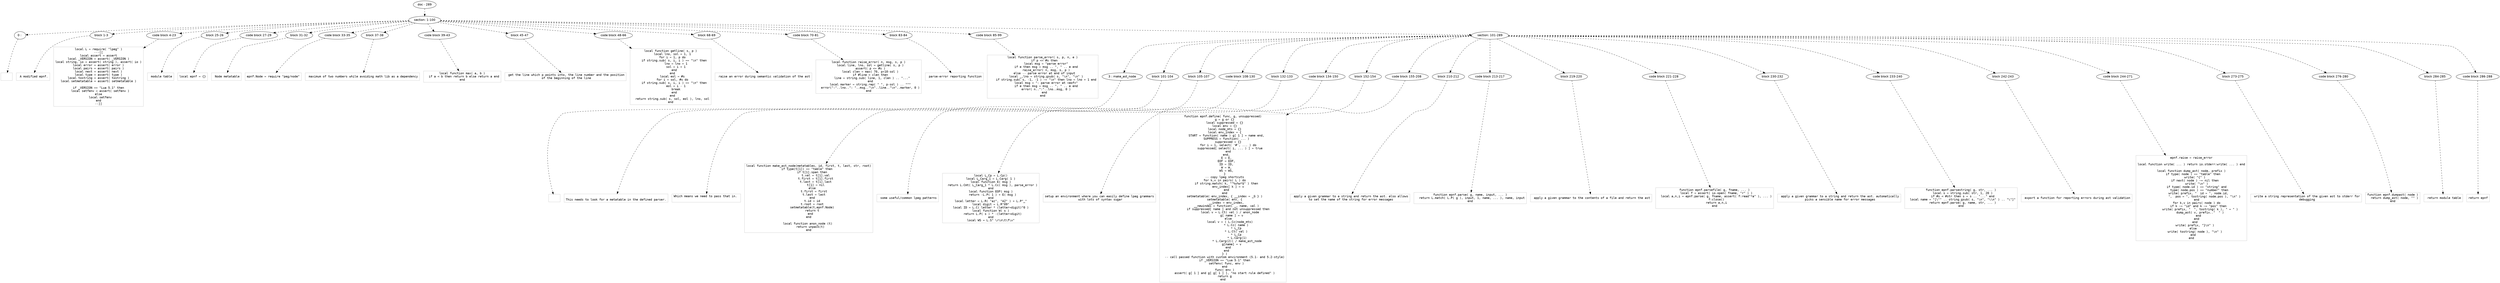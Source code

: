 digraph hierarchy {

node [fontname=Helvetica]
edge [style=dashed]

doc_0 [label="doc - 289"]


doc_0 -> { section_1}
{rank=same; section_1}

section_1 [label="section: 1-100"]


section_1 -> { header_2 block_3 codeblock_4 block_5 codeblock_6 block_7 codeblock_8 block_9 codeblock_10 block_11 codeblock_12 block_13 codeblock_14 block_15 codeblock_16 section_17}
{rank=same; header_2 block_3 codeblock_4 block_5 codeblock_6 block_7 codeblock_8 block_9 codeblock_10 block_11 codeblock_12 block_13 codeblock_14 block_15 codeblock_16 section_17}

header_2 [label="0 : "]

block_3 [label="block 1-3"]

codeblock_4 [label="code block 4-23"]

block_5 [label="block 25-26"]

codeblock_6 [label="code block 27-29"]

block_7 [label="block 31-32"]

codeblock_8 [label="code block 33-35"]

block_9 [label="block 37-38"]

codeblock_10 [label="code block 39-43"]

block_11 [label="block 45-47"]

codeblock_12 [label="code block 48-66"]

block_13 [label="block 68-69"]

codeblock_14 [label="code block 70-81"]

block_15 [label="block 83-84"]

codeblock_16 [label="code block 85-99"]

section_17 [label="section: 101-289"]


header_2 -> leaf_18
leaf_18  [color=Gray,shape=rectangle,fontname=Inconsolata,label=""]
block_3 -> leaf_19
leaf_19  [color=Gray,shape=rectangle,fontname=Inconsolata,label=" A modified epnf.
"]
codeblock_4 -> leaf_20
leaf_20  [color=Gray,shape=rectangle,fontname=Inconsolata,label="local L = require( \"lpeg\" )
---[[
local assert = assert
local _VERSION = assert( _VERSION )
local string, io = assert( string ), assert( io )
local error = assert( error )
local pairs = assert( pairs )
local next = assert( next )
local type = assert( type )
local tostring = assert( tostring )
local setmetatable = assert( setmetatable )

if _VERSION == \"Lua 5.1\" then
  local setfenv = assert( setfenv )
else
  local setfenv
end
--]]"]
block_5 -> leaf_21
leaf_21  [color=Gray,shape=rectangle,fontname=Inconsolata,label=" module table
"]
codeblock_6 -> leaf_22
leaf_22  [color=Gray,shape=rectangle,fontname=Inconsolata,label="local epnf = {}"]
block_7 -> leaf_23
leaf_23  [color=Gray,shape=rectangle,fontname=Inconsolata,label=" Node metatable
"]
codeblock_8 -> leaf_24
leaf_24  [color=Gray,shape=rectangle,fontname=Inconsolata,label="epnf.Node = require \"peg/node\""]
block_9 -> leaf_25
leaf_25  [color=Gray,shape=rectangle,fontname=Inconsolata,label=" maximum of two numbers while avoiding math lib as a dependency
"]
codeblock_10 -> leaf_26
leaf_26  [color=Gray,shape=rectangle,fontname=Inconsolata,label="local function max( a, b )
  if a < b then return b else return a end
end"]
block_11 -> leaf_27
leaf_27  [color=Gray,shape=rectangle,fontname=Inconsolata,label=" get the line which p points into, the line number and the position
 of the beginning of the line
"]
codeblock_12 -> leaf_28
leaf_28  [color=Gray,shape=rectangle,fontname=Inconsolata,label="local function getline( s, p )
  local lno, sol = 1, 1
  for i = 1, p do
    if string.sub( s, i, i ) == \"\\n\" then
      lno = lno + 1
      sol = i + 1
    end
  end
  local eol = #s
  for i = sol, #s do
    if string.sub( s, i, i ) == \"\\n\" then
      eol = i - 1
      break
    end
  end
  return string.sub( s, sol, eol ), lno, sol
end"]
block_13 -> leaf_29
leaf_29  [color=Gray,shape=rectangle,fontname=Inconsolata,label=" raise an error during semantic validation of the ast
"]
codeblock_14 -> leaf_30
leaf_30  [color=Gray,shape=rectangle,fontname=Inconsolata,label="local function raise_error( n, msg, s, p )
  local line, lno, sol = getline( s, p )
  assert( p <= #s )
  local clen = max( 70, p+10-sol )
  if #line > clen then
    line = string.sub( line, 1, clen ) .. \"...\"
  end
  local marker = string.rep( \" \", p-sol ) .. \"^\"
  error(\":\"..lno..\": \"..msg..\"\\n\"..line..\"\\n\"..marker, 0 )
end"]
block_15 -> leaf_31
leaf_31  [color=Gray,shape=rectangle,fontname=Inconsolata,label=" parse-error reporting function
"]
codeblock_16 -> leaf_32
leaf_32  [color=Gray,shape=rectangle,fontname=Inconsolata,label="local function parse_error( s, p, n, e )
  if p <= #s then
    local msg = \"parse error\"
    if e then msg = msg .. \", \" .. e end
    raise_error( n, msg, s, p )
  else -- parse error at end of input
    local _,lno = string.gsub( s, \"\\n\", \"\\n\" )
    if string.sub( s, -1, -1 ) ~= \"\\n\" then lno = lno + 1 end
    local msg = \": parse error at <eof>\"
    if e then msg = msg .. \", \" .. e end
    error( n..\":\"..lno..msg, 0 )
  end
end"]
section_17 -> { header_33 block_34 block_35 codeblock_36 block_37 codeblock_38 block_39 codeblock_40 block_41 codeblock_42 block_43 codeblock_44 block_45 codeblock_46 block_47 codeblock_48 block_49 codeblock_50 block_51 codeblock_52}
{rank=same; header_33 block_34 block_35 codeblock_36 block_37 codeblock_38 block_39 codeblock_40 block_41 codeblock_42 block_43 codeblock_44 block_45 codeblock_46 block_47 codeblock_48 block_49 codeblock_50 block_51 codeblock_52}

header_33 [label="3 : make_ast_node"]

block_34 [label="block 101-104"]

block_35 [label="block 105-107"]

codeblock_36 [label="code block 108-130"]

block_37 [label="block 132-133"]

codeblock_38 [label="code block 134-150"]

block_39 [label="block 152-154"]

codeblock_40 [label="code block 155-208"]

block_41 [label="block 210-212"]

codeblock_42 [label="code block 213-217"]

block_43 [label="block 219-220"]

codeblock_44 [label="code block 221-228"]

block_45 [label="block 230-232"]

codeblock_46 [label="code block 233-240"]

block_47 [label="block 242-243"]

codeblock_48 [label="code block 244-271"]

block_49 [label="block 273-275"]

codeblock_50 [label="code block 276-280"]

block_51 [label="block 284-285"]

codeblock_52 [label="code block 286-288"]


header_33 -> leaf_53
leaf_53  [color=Gray,shape=rectangle,fontname=Inconsolata,label=""]
block_34 -> leaf_54
leaf_54  [color=Gray,shape=rectangle,fontname=Inconsolata,label="
This needs to look for a metatable in the defined parser.
"]
block_35 -> leaf_55
leaf_55  [color=Gray,shape=rectangle,fontname=Inconsolata,label="Which means we need to pass that in. 

"]
codeblock_36 -> leaf_56
leaf_56  [color=Gray,shape=rectangle,fontname=Inconsolata,label="local function make_ast_node(metatables, id, first, t, last, str, root)
  if type(t[1]) == \"table\" then    
    if t[1].span then
        t.val = t[1].val
        t.first = t[1].first
        t.last = t[1].last
        t[1] = nil
    else
      t.first = first
      t.last = last
    end
    t.id = id
    t.root = root
    setmetatable(t,epnf.Node)
    return t
  end
end

local function anon_node (t) 
  return unpack(t)
end"]
block_37 -> leaf_57
leaf_57  [color=Gray,shape=rectangle,fontname=Inconsolata,label=" some useful/common lpeg patterns
"]
codeblock_38 -> leaf_58
leaf_58  [color=Gray,shape=rectangle,fontname=Inconsolata,label="local L_Cp = L.Cp()
local L_Carg_1 = L.Carg( 1 )
local function E( msg )
  return L.Cmt( L_Carg_1 * L.Cc( msg ), parse_error )
end
local function EOF( msg )
  return -L.P( 1 ) + E( msg )
end
local letter = L.R( \"az\", \"AZ\" ) + L.P\"_\"
local digit = L.R\"09\"
local ID = L.C( letter * (letter+digit)^0 )
local function W( s )
  return L.P( s ) * -(letter+digit)
end
local WS = L.S\" \\r\\n\\t\\f\\v\""]
block_39 -> leaf_59
leaf_59  [color=Gray,shape=rectangle,fontname=Inconsolata,label="setup an environment where you can easily define lpeg grammars
 with lots of syntax sugar
"]
codeblock_40 -> leaf_60
leaf_60  [color=Gray,shape=rectangle,fontname=Inconsolata,label="function epnf.define( func, g, unsuppressed)
  g = g or {}
  local suppressed = {}
  local env = {}
  local node_mts = {}
  local env_index = {
    START = function( name ) g[ 1 ] = name end,
    SUPPRESS = function( ... )
      suppressed = {}
      for i = 1, select( '#', ... ) do
        suppressed[ select( i, ... ) ] = true
      end
    end,
    E = E,
    EOF = EOF,
    ID = ID,
    W = W,
    WS = WS,
  }
  -- copy lpeg shortcuts
  for k,v in pairs( L ) do
    if string.match( k, \"^%u%w*$\" ) then
      env_index[ k ] = v
    end
  end
  setmetatable( env_index, { __index = _G } )
  setmetatable( env, {
    __index = env_index,
    __newindex = function( _, name, val )
      if suppressed[ name ] and not unsuppressed then
        local v = L.Ct( val ) / anon_node
          g[ name ] = v
      else
        local v = ( L.Cc(node_mts)
                * L.Cc( name ) 
                * L_Cp 
                * L.Ct( val ) 
                * L_Cp 
                * L.Carg(1)
                * L.Carg(2)) / make_ast_node
          g[name] = v
      end
    end
  } )
  -- call passed function with custom environment (5.1- and 5.2-style)
  if _VERSION == \"Lua 5.1\" then
    setfenv( func, env )
  end
  func( env )
  assert( g[ 1 ] and g[ g[ 1 ] ], \"no start rule defined\" )
  return g
end"]
block_41 -> leaf_61
leaf_61  [color=Gray,shape=rectangle,fontname=Inconsolata,label=" apply a given grammar to a string and return the ast. also allows
 to set the name of the string for error messages
"]
codeblock_42 -> leaf_62
leaf_62  [color=Gray,shape=rectangle,fontname=Inconsolata,label="function epnf.parse( g, name, input, ... )
  return L.match( L.P( g ), input, 1, name, ... ), name, input
end"]
block_43 -> leaf_63
leaf_63  [color=Gray,shape=rectangle,fontname=Inconsolata,label=" apply a given grammar to the contents of a file and return the ast
"]
codeblock_44 -> leaf_64
leaf_64  [color=Gray,shape=rectangle,fontname=Inconsolata,label="function epnf.parsefile( g, fname, ... )
  local f = assert( io.open( fname, \"r\" ) )
  local a,n,i = epnf.parse( g, fname, assert( f:read\"*a\" ), ... )
  f:close()
  return a,n,i
end"]
block_45 -> leaf_65
leaf_65  [color=Gray,shape=rectangle,fontname=Inconsolata,label=" apply a given grammar to a string and return the ast. automatically
 picks a sensible name for error messages
"]
codeblock_46 -> leaf_66
leaf_66  [color=Gray,shape=rectangle,fontname=Inconsolata,label="function epnf.parsestring( g, str, ... )
  local s = string.sub( str, 1, 20 )
  if #s < #str then s = s .. \"...\" end
  local name = \"[\\\"\" .. string.gsub( s, \"\\n\", \"\\\\n\" ) .. \"\\\"]\"
  return epnf.parse( g, name, str, ... )
end"]
block_47 -> leaf_67
leaf_67  [color=Gray,shape=rectangle,fontname=Inconsolata,label=" export a function for reporting errors during ast validation
"]
codeblock_48 -> leaf_68
leaf_68  [color=Gray,shape=rectangle,fontname=Inconsolata,label="epnf.raise = raise_error

local function write( ... ) return io.stderr:write( ... ) end

local function dump_ast( node, prefix )
  if type( node ) == \"table\" then
    write( \"{\" )
    if next( node ) ~= nil then
      write( \"\\n\" )
      if type( node.id ) == \"string\" and
         type( node.pos ) == \"number\" then
        write( prefix, \"  id = \", node.id,
               \",  pos = \", tostring( node.pos ), \"\\n\" )
      end
      for k,v in pairs( node ) do
        if k ~= \"id\" and k ~= \"pos\" then
          write( prefix, \"  \", tostring( k ), \" = \" )
          dump_ast( v, prefix..\"  \" )
        end
      end
    end
    write( prefix, \"}\\n\" )
  else
    write( tostring( node ), \"\\n\" )
  end
end"]
block_49 -> leaf_69
leaf_69  [color=Gray,shape=rectangle,fontname=Inconsolata,label=" write a string representation of the given ast to stderr for
 debugging
"]
codeblock_50 -> leaf_70
leaf_70  [color=Gray,shape=rectangle,fontname=Inconsolata,label="function epnf.dumpast( node )
  return dump_ast( node, \"\" )
end"]
block_51 -> leaf_71
leaf_71  [color=Gray,shape=rectangle,fontname=Inconsolata,label=" return module table
"]
codeblock_52 -> leaf_72
leaf_72  [color=Gray,shape=rectangle,fontname=Inconsolata,label="return epnf"]

}
